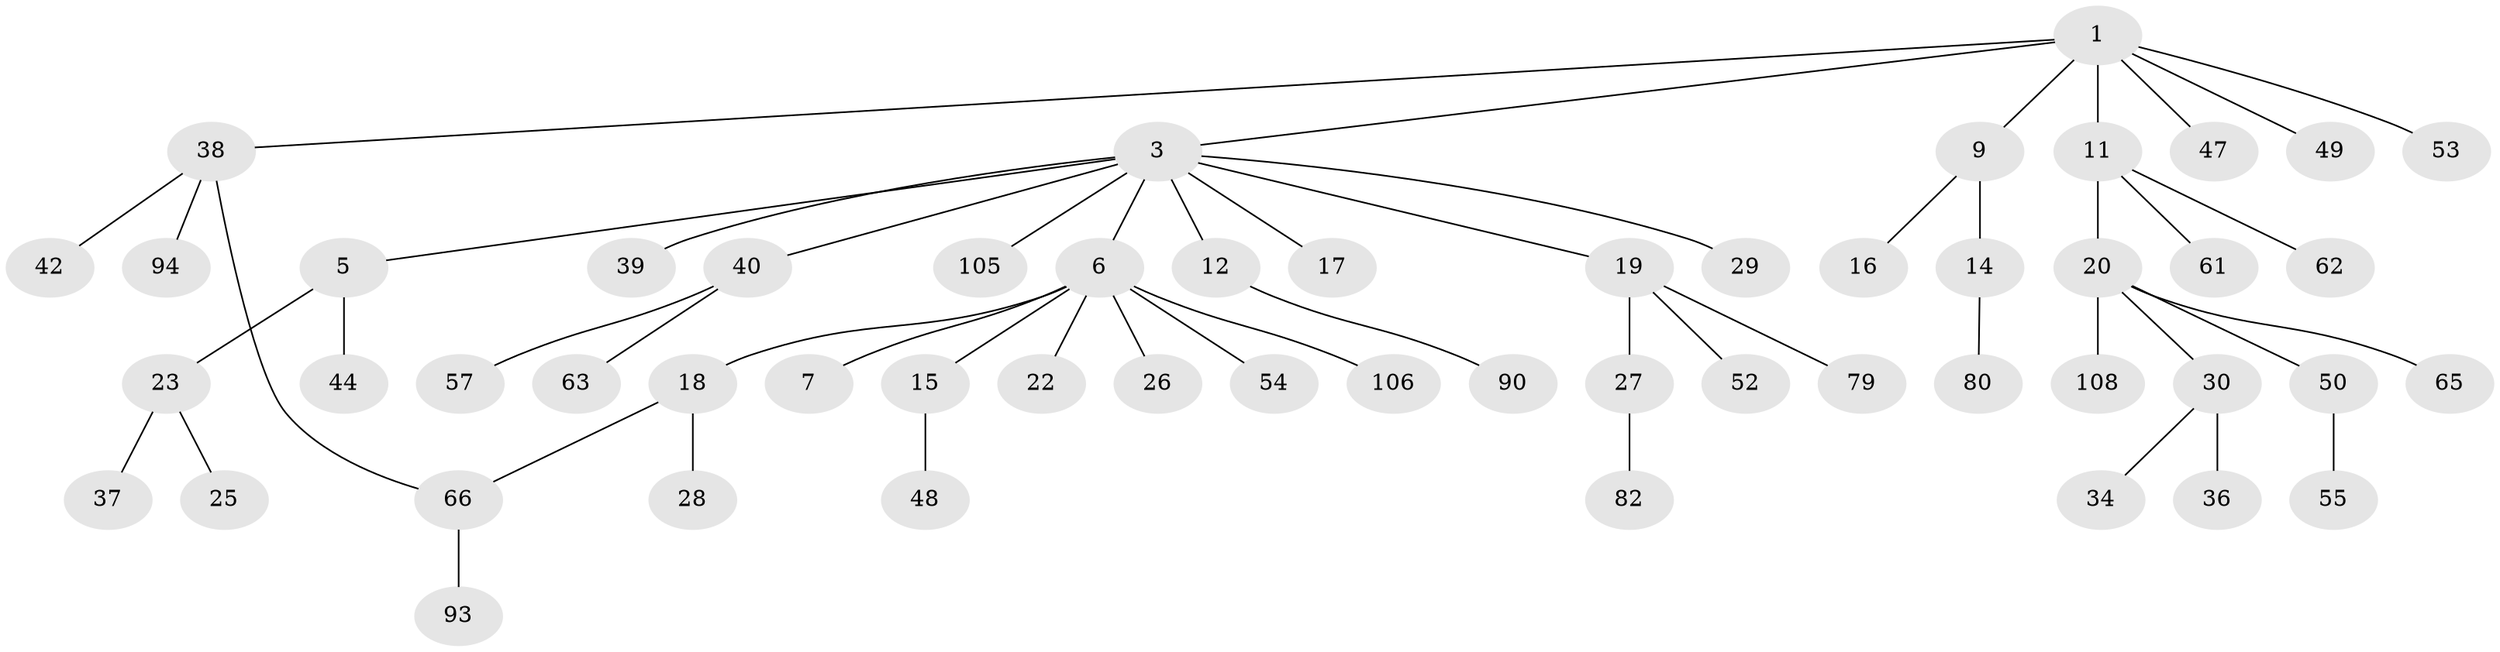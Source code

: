 // original degree distribution, {4: 0.06422018348623854, 5: 0.01834862385321101, 13: 0.009174311926605505, 6: 0.027522935779816515, 3: 0.05504587155963303, 8: 0.009174311926605505, 1: 0.6605504587155964, 9: 0.009174311926605505, 12: 0.009174311926605505, 2: 0.13761467889908258}
// Generated by graph-tools (version 1.1) at 2025/14/03/09/25 04:14:28]
// undirected, 54 vertices, 54 edges
graph export_dot {
graph [start="1"]
  node [color=gray90,style=filled];
  1 [super="+2"];
  3 [super="+4+10+89+87+95+84+35+33+64"];
  5;
  6;
  7 [super="+103+8"];
  9 [super="+45+68+59+60+21+24"];
  11 [super="+41+77+86+99+70+58+43+32"];
  12 [super="+13"];
  14 [super="+46"];
  15;
  16;
  17;
  18 [super="+56+98+74+81"];
  19;
  20;
  22;
  23 [super="+31"];
  25;
  26;
  27;
  28;
  29;
  30 [super="+72+92+67"];
  34 [super="+75"];
  36;
  37;
  38;
  39;
  40;
  42 [super="+107"];
  44;
  47;
  48;
  49 [super="+76"];
  50 [super="+88"];
  52 [super="+91"];
  53;
  54;
  55 [super="+69"];
  57;
  61;
  62;
  63;
  65;
  66 [super="+78"];
  79;
  80;
  82;
  90;
  93;
  94;
  105;
  106;
  108;
  1 -- 11;
  1 -- 38;
  1 -- 49;
  1 -- 3;
  1 -- 53;
  1 -- 9;
  1 -- 47;
  3 -- 5;
  3 -- 6;
  3 -- 40;
  3 -- 17;
  3 -- 19;
  3 -- 105;
  3 -- 12;
  3 -- 29;
  3 -- 39;
  5 -- 23;
  5 -- 44;
  6 -- 7;
  6 -- 15;
  6 -- 18;
  6 -- 22;
  6 -- 26;
  6 -- 54;
  6 -- 106;
  9 -- 14;
  9 -- 16;
  11 -- 20;
  11 -- 61;
  11 -- 62;
  12 -- 90;
  14 -- 80;
  15 -- 48;
  18 -- 28;
  18 -- 66;
  19 -- 27;
  19 -- 52;
  19 -- 79;
  20 -- 30;
  20 -- 50;
  20 -- 65;
  20 -- 108;
  23 -- 25;
  23 -- 37;
  27 -- 82;
  30 -- 34;
  30 -- 36;
  38 -- 42;
  38 -- 66;
  38 -- 94;
  40 -- 57;
  40 -- 63;
  50 -- 55;
  66 -- 93;
}

